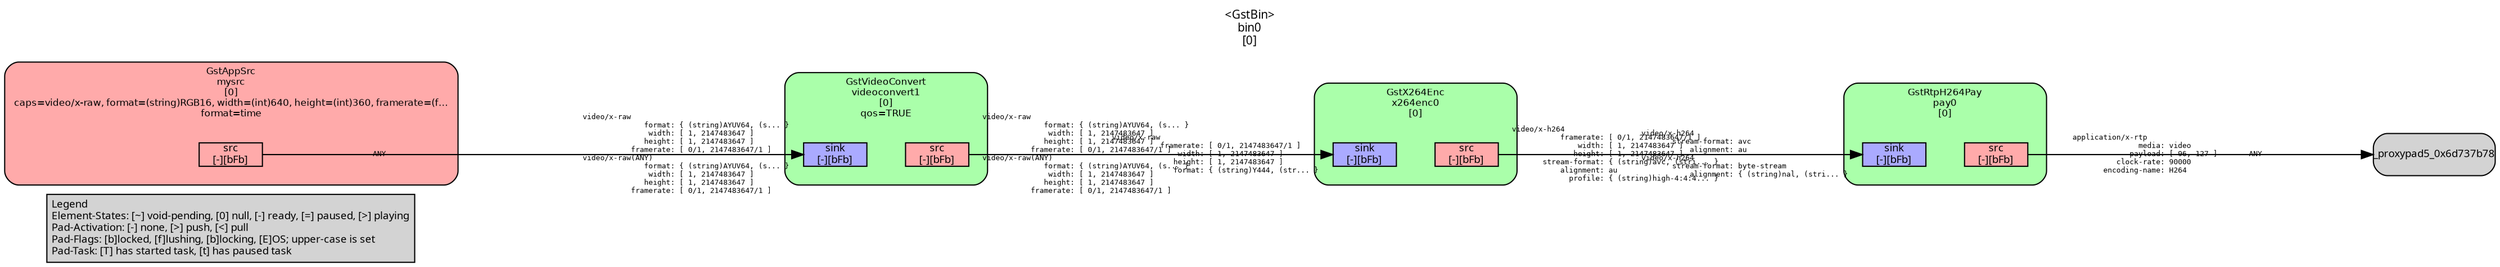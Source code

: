 digraph pipeline {
  rankdir=LR;
  fontname="sans";
  fontsize="10";
  labelloc=t;
  nodesep=.1;
  ranksep=.2;
  label="<GstBin>\nbin0\n[0]";
  node [style="filled,rounded", shape=box, fontsize="9", fontname="sans", margin="0.0,0.0"];
  edge [labelfontsize="6", fontsize="9", fontname="monospace"];
  
  legend [
    pos="0,0!",
    margin="0.05,0.05",
    style="filled",
    label="Legend\lElement-States: [~] void-pending, [0] null, [-] ready, [=] paused, [>] playing\lPad-Activation: [-] none, [>] push, [<] pull\lPad-Flags: [b]locked, [f]lushing, [b]locking, [E]OS; upper-case is set\lPad-Task: [T] has started task, [t] has paused task\l",
  ];
  subgraph cluster_pay0_0x7251d420 {
    fontname="Bitstream Vera Sans";
    fontsize="8";
    style="filled,rounded";
    color=black;
    label="GstRtpH264Pay\npay0\n[0]";
    subgraph cluster_pay0_0x7251d420_sink {
      label="";
      style="invis";
      pay0_0x7251d420_sink_0x6cd13338 [color=black, fillcolor="#aaaaff", label="sink\n[-][bFb]", height="0.2", style="filled,solid"];
    }

    subgraph cluster_pay0_0x7251d420_src {
      label="";
      style="invis";
      pay0_0x7251d420_src_0x6cd131e0 [color=black, fillcolor="#ffaaaa", label="src\n[-][bFb]", height="0.2", style="filled,solid"];
    }

    pay0_0x7251d420_sink_0x6cd13338 -> pay0_0x7251d420_src_0x6cd131e0 [style="invis"];
    fillcolor="#aaffaa";
  }

  pay0_0x7251d420_src_0x6cd131e0 -> _proxypad5_0x6d737b78 [labeldistance="10", labelangle="0", label="                                                  ", taillabel="application/x-rtp\l               media: video\l             payload: [ 96, 127 ]\l          clock-rate: 90000\l       encoding-name: H264\l", headlabel="ANY"]
  subgraph cluster_x264enc0_0x6cd122b0 {
    fontname="Bitstream Vera Sans";
    fontsize="8";
    style="filled,rounded";
    color=black;
    label="GstX264Enc\nx264enc0\n[0]";
    subgraph cluster_x264enc0_0x6cd122b0_sink {
      label="";
      style="invis";
      x264enc0_0x6cd122b0_sink_0x72524de0 [color=black, fillcolor="#aaaaff", label="sink\n[-][bFb]", height="0.2", style="filled,solid"];
    }

    subgraph cluster_x264enc0_0x6cd122b0_src {
      label="";
      style="invis";
      x264enc0_0x6cd122b0_src_0x6cd13088 [color=black, fillcolor="#ffaaaa", label="src\n[-][bFb]", height="0.2", style="filled,solid"];
    }

    x264enc0_0x6cd122b0_sink_0x72524de0 -> x264enc0_0x6cd122b0_src_0x6cd13088 [style="invis"];
    fillcolor="#aaffaa";
  }

  x264enc0_0x6cd122b0_src_0x6cd13088 -> pay0_0x7251d420_sink_0x6cd13338 [labeldistance="10", labelangle="0", label="                                                  ", taillabel="video/x-h264\l           framerate: [ 0/1, 2147483647/1 ]\l               width: [ 1, 2147483647 ]\l              height: [ 1, 2147483647 ]\l       stream-format: { (string)avc, (stri... }\l           alignment: au\l             profile: { (string)high-4:4:4... }\l", headlabel="video/x-h264\l       stream-format: avc\l           alignment: au\lvideo/x-h264\l       stream-format: byte-stream\l           alignment: { (string)nal, (stri... }\l"]
  subgraph cluster_videoconvert1_0x720dbc98 {
    fontname="Bitstream Vera Sans";
    fontsize="8";
    style="filled,rounded";
    color=black;
    label="GstVideoConvert\nvideoconvert1\n[0]\nqos=TRUE";
    subgraph cluster_videoconvert1_0x720dbc98_sink {
      label="";
      style="invis";
      videoconvert1_0x720dbc98_sink_0x72524b30 [color=black, fillcolor="#aaaaff", label="sink\n[-][bFb]", height="0.2", style="filled,solid"];
    }

    subgraph cluster_videoconvert1_0x720dbc98_src {
      label="";
      style="invis";
      videoconvert1_0x720dbc98_src_0x72524c88 [color=black, fillcolor="#ffaaaa", label="src\n[-][bFb]", height="0.2", style="filled,solid"];
    }

    videoconvert1_0x720dbc98_sink_0x72524b30 -> videoconvert1_0x720dbc98_src_0x72524c88 [style="invis"];
    fillcolor="#aaffaa";
  }

  videoconvert1_0x720dbc98_src_0x72524c88 -> x264enc0_0x6cd122b0_sink_0x72524de0 [labeldistance="10", labelangle="0", label="                                                  ", taillabel="video/x-raw\l              format: { (string)AYUV64, (s... }\l               width: [ 1, 2147483647 ]\l              height: [ 1, 2147483647 ]\l           framerate: [ 0/1, 2147483647/1 ]\lvideo/x-raw(ANY)\l              format: { (string)AYUV64, (s... }\l               width: [ 1, 2147483647 ]\l              height: [ 1, 2147483647 ]\l           framerate: [ 0/1, 2147483647/1 ]\l", headlabel="video/x-raw\l           framerate: [ 0/1, 2147483647/1 ]\l               width: [ 1, 2147483647 ]\l              height: [ 1, 2147483647 ]\l              format: { (string)Y444, (str... }\l"]
  subgraph cluster_mysrc_0x6cd0d480 {
    fontname="Bitstream Vera Sans";
    fontsize="8";
    style="filled,rounded";
    color=black;
    label="GstAppSrc\nmysrc\n[0]\ncaps=video/x-raw, format=(string)RGB16, width=(int)640, height=(int)360, framerate=(f…\nformat=time";
    subgraph cluster_mysrc_0x6cd0d480_src {
      label="";
      style="invis";
      mysrc_0x6cd0d480_src_0x725249d8 [color=black, fillcolor="#ffaaaa", label="src\n[-][bFb]", height="0.2", style="filled,solid"];
    }

    fillcolor="#ffaaaa";
  }

  mysrc_0x6cd0d480_src_0x725249d8 -> videoconvert1_0x720dbc98_sink_0x72524b30 [labeldistance="10", labelangle="0", label="                                                  ", taillabel="ANY", headlabel="video/x-raw\l              format: { (string)AYUV64, (s... }\l               width: [ 1, 2147483647 ]\l              height: [ 1, 2147483647 ]\l           framerate: [ 0/1, 2147483647/1 ]\lvideo/x-raw(ANY)\l              format: { (string)AYUV64, (s... }\l               width: [ 1, 2147483647 ]\l              height: [ 1, 2147483647 ]\l           framerate: [ 0/1, 2147483647/1 ]\l"]
}
